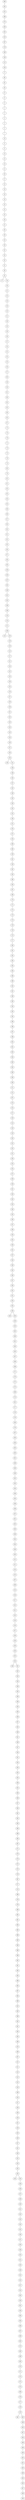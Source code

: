 graph Gnd_Barabasi_Albert_n500_d10_DFS_R {
366;
342;
315;
286;
273;
250;
232;
210;
187;
178;
169;
136;
112;
104;
77;
68;
62;
50;
27;
6;
0;
1;
2;
4;
3;
5;
7;
10;
8;
9;
13;
12;
14;
11;
20;
17;
15;
16;
18;
19;
23;
22;
25;
26;
21;
30;
28;
24;
29;
32;
34;
33;
31;
36;
35;
37;
38;
39;
41;
42;
44;
40;
45;
51;
46;
43;
49;
48;
47;
54;
52;
55;
53;
56;
57;
60;
58;
59;
61;
69;
65;
63;
66;
64;
67;
72;
70;
78;
71;
73;
75;
76;
74;
80;
79;
82;
81;
83;
85;
84;
94;
88;
86;
87;
90;
95;
91;
92;
93;
89;
97;
98;
96;
105;
103;
107;
99;
100;
101;
102;
108;
106;
110;
114;
111;
109;
115;
120;
119;
116;
113;
117;
121;
124;
122;
123;
128;
125;
118;
127;
129;
126;
131;
132;
133;
135;
143;
134;
138;
137;
140;
144;
130;
141;
139;
148;
145;
147;
142;
146;
150;
156;
155;
152;
149;
151;
153;
157;
154;
160;
165;
159;
161;
158;
162;
163;
166;
164;
167;
168;
170;
171;
172;
175;
173;
176;
179;
174;
177;
180;
181;
182;
185;
183;
184;
186;
188;
192;
191;
189;
190;
194;
193;
195;
196;
198;
197;
199;
202;
201;
203;
204;
200;
205;
206;
208;
209;
211;
212;
207;
213;
215;
217;
218;
214;
216;
219;
220;
222;
223;
221;
226;
225;
224;
227;
228;
229;
231;
230;
234;
233;
236;
235;
239;
237;
238;
243;
242;
240;
241;
247;
244;
249;
245;
246;
257;
258;
252;
251;
254;
255;
259;
248;
264;
256;
253;
262;
260;
261;
265;
263;
267;
266;
268;
271;
270;
272;
275;
269;
274;
281;
277;
278;
276;
280;
279;
287;
283;
284;
282;
285;
291;
289;
290;
288;
292;
293;
294;
298;
295;
299;
296;
297;
301;
302;
300;
309;
305;
304;
306;
303;
312;
311;
310;
313;
307;
308;
314;
316;
317;
322;
321;
323;
319;
318;
327;
328;
329;
330;
320;
325;
324;
326;
331;
332;
333;
334;
338;
335;
336;
346;
343;
340;
339;
337;
345;
348;
351;
349;
347;
344;
341;
354;
350;
353;
355;
358;
352;
356;
359;
357;
364;
361;
362;
363;
360;
369;
365;
367;
371;
370;
374;
372;
375;
376;
387;
377;
373;
368;
379;
378;
380;
382;
381;
384;
385;
386;
383;
390;
388;
389;
392;
391;
393;
400;
396;
395;
397;
394;
398;
425;
405;
399;
402;
401;
404;
403;
406;
410;
408;
407;
412;
411;
414;
413;
415;
418;
409;
424;
417;
428;
426;
416;
421;
419;
420;
429;
427;
431;
430;
422;
423;
432;
433;
434;
435;
436;
438;
437;
439;
440;
441;
445;
443;
444;
442;
446;
447;
456;
448;
455;
451;
450;
449;
452;
453;
457;
454;
464;
459;
461;
458;
460;
463;
466;
467;
469;
462;
475;
465;
468;
485;
470;
471;
473;
472;
474;
480;
476;
477;
478;
479;
481;
482;
489;
483;
487;
484;
486;
488;
490;
492;
491;
493;
496;
494;
495;
497;
499;
498;
366 -- 342;
342 -- 315;
315 -- 286;
286 -- 273;
273 -- 250;
250 -- 232;
232 -- 210;
210 -- 187;
187 -- 178;
178 -- 169;
169 -- 136;
136 -- 112;
112 -- 104;
104 -- 77;
77 -- 68;
68 -- 62;
62 -- 50;
50 -- 27;
27 -- 6;
6 -- 0;
0 -- 1;
1 -- 2;
2 -- 4;
4 -- 3;
3 -- 5;
5 -- 7;
7 -- 10;
10 -- 8;
8 -- 9;
9 -- 13;
13 -- 12;
12 -- 14;
14 -- 11;
11 -- 20;
20 -- 17;
17 -- 15;
15 -- 16;
16 -- 18;
18 -- 19;
19 -- 23;
23 -- 22;
22 -- 25;
25 -- 26;
26 -- 21;
21 -- 30;
30 -- 28;
28 -- 24;
24 -- 29;
29 -- 32;
32 -- 34;
34 -- 33;
33 -- 31;
31 -- 36;
36 -- 35;
35 -- 37;
35 -- 38;
38 -- 39;
39 -- 41;
41 -- 42;
42 -- 44;
44 -- 40;
40 -- 45;
45 -- 51;
51 -- 46;
46 -- 43;
43 -- 49;
49 -- 48;
48 -- 47;
47 -- 54;
54 -- 52;
52 -- 55;
55 -- 53;
53 -- 56;
56 -- 57;
57 -- 60;
60 -- 58;
58 -- 59;
59 -- 61;
61 -- 69;
69 -- 65;
65 -- 63;
63 -- 66;
66 -- 64;
64 -- 67;
67 -- 72;
72 -- 70;
70 -- 78;
78 -- 71;
71 -- 73;
73 -- 75;
75 -- 76;
76 -- 74;
74 -- 80;
80 -- 79;
79 -- 82;
82 -- 81;
81 -- 83;
83 -- 85;
85 -- 84;
84 -- 94;
94 -- 88;
88 -- 86;
86 -- 87;
87 -- 90;
90 -- 95;
95 -- 91;
91 -- 92;
92 -- 93;
93 -- 89;
89 -- 97;
97 -- 98;
98 -- 96;
96 -- 105;
105 -- 103;
103 -- 107;
107 -- 99;
99 -- 100;
100 -- 101;
101 -- 102;
102 -- 108;
108 -- 106;
106 -- 110;
110 -- 114;
114 -- 111;
111 -- 109;
109 -- 115;
109 -- 120;
120 -- 119;
119 -- 116;
116 -- 113;
113 -- 117;
117 -- 121;
121 -- 124;
124 -- 122;
122 -- 123;
123 -- 128;
128 -- 125;
125 -- 118;
118 -- 127;
127 -- 129;
129 -- 126;
126 -- 131;
131 -- 132;
132 -- 133;
133 -- 135;
135 -- 143;
143 -- 134;
134 -- 138;
138 -- 137;
137 -- 140;
140 -- 144;
144 -- 130;
144 -- 141;
141 -- 139;
139 -- 148;
148 -- 145;
145 -- 147;
147 -- 142;
142 -- 146;
146 -- 150;
150 -- 156;
156 -- 155;
155 -- 152;
152 -- 149;
149 -- 151;
151 -- 153;
153 -- 157;
157 -- 154;
154 -- 160;
160 -- 165;
165 -- 159;
159 -- 161;
161 -- 158;
158 -- 162;
162 -- 163;
163 -- 166;
166 -- 164;
164 -- 167;
167 -- 168;
168 -- 170;
170 -- 171;
171 -- 172;
172 -- 175;
175 -- 173;
173 -- 176;
176 -- 179;
179 -- 174;
174 -- 177;
177 -- 180;
180 -- 181;
181 -- 182;
182 -- 185;
185 -- 183;
183 -- 184;
184 -- 186;
186 -- 188;
188 -- 192;
192 -- 191;
191 -- 189;
189 -- 190;
190 -- 194;
194 -- 193;
193 -- 195;
195 -- 196;
196 -- 198;
198 -- 197;
197 -- 199;
199 -- 202;
202 -- 201;
201 -- 203;
203 -- 204;
204 -- 200;
200 -- 205;
205 -- 206;
206 -- 208;
208 -- 209;
209 -- 211;
211 -- 212;
212 -- 207;
207 -- 213;
213 -- 215;
215 -- 217;
217 -- 218;
218 -- 214;
214 -- 216;
216 -- 219;
219 -- 220;
220 -- 222;
222 -- 223;
223 -- 221;
221 -- 226;
226 -- 225;
225 -- 224;
224 -- 227;
227 -- 228;
228 -- 229;
229 -- 231;
231 -- 230;
230 -- 234;
234 -- 233;
233 -- 236;
236 -- 235;
235 -- 239;
239 -- 237;
237 -- 238;
238 -- 243;
243 -- 242;
242 -- 240;
240 -- 241;
241 -- 247;
247 -- 244;
244 -- 249;
249 -- 245;
245 -- 246;
246 -- 257;
257 -- 258;
258 -- 252;
252 -- 251;
251 -- 254;
254 -- 255;
255 -- 259;
259 -- 248;
259 -- 264;
264 -- 256;
256 -- 253;
253 -- 262;
262 -- 260;
260 -- 261;
261 -- 265;
265 -- 263;
263 -- 267;
267 -- 266;
266 -- 268;
268 -- 271;
271 -- 270;
270 -- 272;
272 -- 275;
275 -- 269;
269 -- 274;
274 -- 281;
281 -- 277;
277 -- 278;
278 -- 276;
276 -- 280;
280 -- 279;
279 -- 287;
287 -- 283;
283 -- 284;
284 -- 282;
282 -- 285;
285 -- 291;
291 -- 289;
289 -- 290;
290 -- 288;
288 -- 292;
292 -- 293;
293 -- 294;
294 -- 298;
298 -- 295;
295 -- 299;
299 -- 296;
296 -- 297;
297 -- 301;
301 -- 302;
302 -- 300;
300 -- 309;
309 -- 305;
305 -- 304;
304 -- 306;
306 -- 303;
303 -- 312;
312 -- 311;
311 -- 310;
310 -- 313;
313 -- 307;
307 -- 308;
308 -- 314;
314 -- 316;
316 -- 317;
317 -- 322;
322 -- 321;
321 -- 323;
323 -- 319;
319 -- 318;
318 -- 327;
327 -- 328;
328 -- 329;
329 -- 330;
330 -- 320;
320 -- 325;
325 -- 324;
324 -- 326;
324 -- 331;
331 -- 332;
332 -- 333;
333 -- 334;
334 -- 338;
338 -- 335;
335 -- 336;
336 -- 346;
346 -- 343;
343 -- 340;
340 -- 339;
339 -- 337;
337 -- 345;
345 -- 348;
348 -- 351;
351 -- 349;
349 -- 347;
347 -- 344;
344 -- 341;
341 -- 354;
354 -- 350;
350 -- 353;
353 -- 355;
355 -- 358;
358 -- 352;
352 -- 356;
356 -- 359;
359 -- 357;
357 -- 364;
364 -- 361;
361 -- 362;
362 -- 363;
363 -- 360;
360 -- 369;
369 -- 365;
365 -- 367;
367 -- 371;
371 -- 370;
370 -- 374;
374 -- 372;
372 -- 375;
375 -- 376;
376 -- 387;
387 -- 377;
377 -- 373;
373 -- 368;
368 -- 379;
379 -- 378;
378 -- 380;
380 -- 382;
382 -- 381;
381 -- 384;
384 -- 385;
385 -- 386;
386 -- 383;
383 -- 390;
390 -- 388;
388 -- 389;
389 -- 392;
392 -- 391;
391 -- 393;
393 -- 400;
400 -- 396;
396 -- 395;
395 -- 397;
397 -- 394;
394 -- 398;
398 -- 425;
425 -- 405;
405 -- 399;
399 -- 402;
402 -- 401;
401 -- 404;
404 -- 403;
403 -- 406;
406 -- 410;
410 -- 408;
408 -- 407;
407 -- 412;
412 -- 411;
411 -- 414;
414 -- 413;
413 -- 415;
415 -- 418;
418 -- 409;
409 -- 424;
424 -- 417;
417 -- 428;
428 -- 426;
426 -- 416;
416 -- 421;
421 -- 419;
419 -- 420;
420 -- 429;
429 -- 427;
427 -- 431;
431 -- 430;
430 -- 422;
422 -- 423;
423 -- 432;
432 -- 433;
433 -- 434;
433 -- 435;
435 -- 436;
436 -- 438;
438 -- 437;
437 -- 439;
439 -- 440;
440 -- 441;
441 -- 445;
445 -- 443;
443 -- 444;
444 -- 442;
442 -- 446;
446 -- 447;
447 -- 456;
456 -- 448;
448 -- 455;
455 -- 451;
451 -- 450;
450 -- 449;
449 -- 452;
452 -- 453;
453 -- 457;
457 -- 454;
454 -- 464;
464 -- 459;
459 -- 461;
461 -- 458;
458 -- 460;
460 -- 463;
463 -- 466;
466 -- 467;
467 -- 469;
469 -- 462;
462 -- 475;
475 -- 465;
465 -- 468;
468 -- 485;
485 -- 470;
470 -- 471;
471 -- 473;
473 -- 472;
472 -- 474;
474 -- 480;
480 -- 476;
476 -- 477;
477 -- 478;
478 -- 479;
479 -- 481;
479 -- 482;
482 -- 489;
489 -- 483;
483 -- 487;
487 -- 484;
484 -- 486;
486 -- 488;
488 -- 490;
490 -- 492;
492 -- 491;
491 -- 493;
493 -- 496;
496 -- 494;
494 -- 495;
495 -- 497;
497 -- 499;
499 -- 498;
}